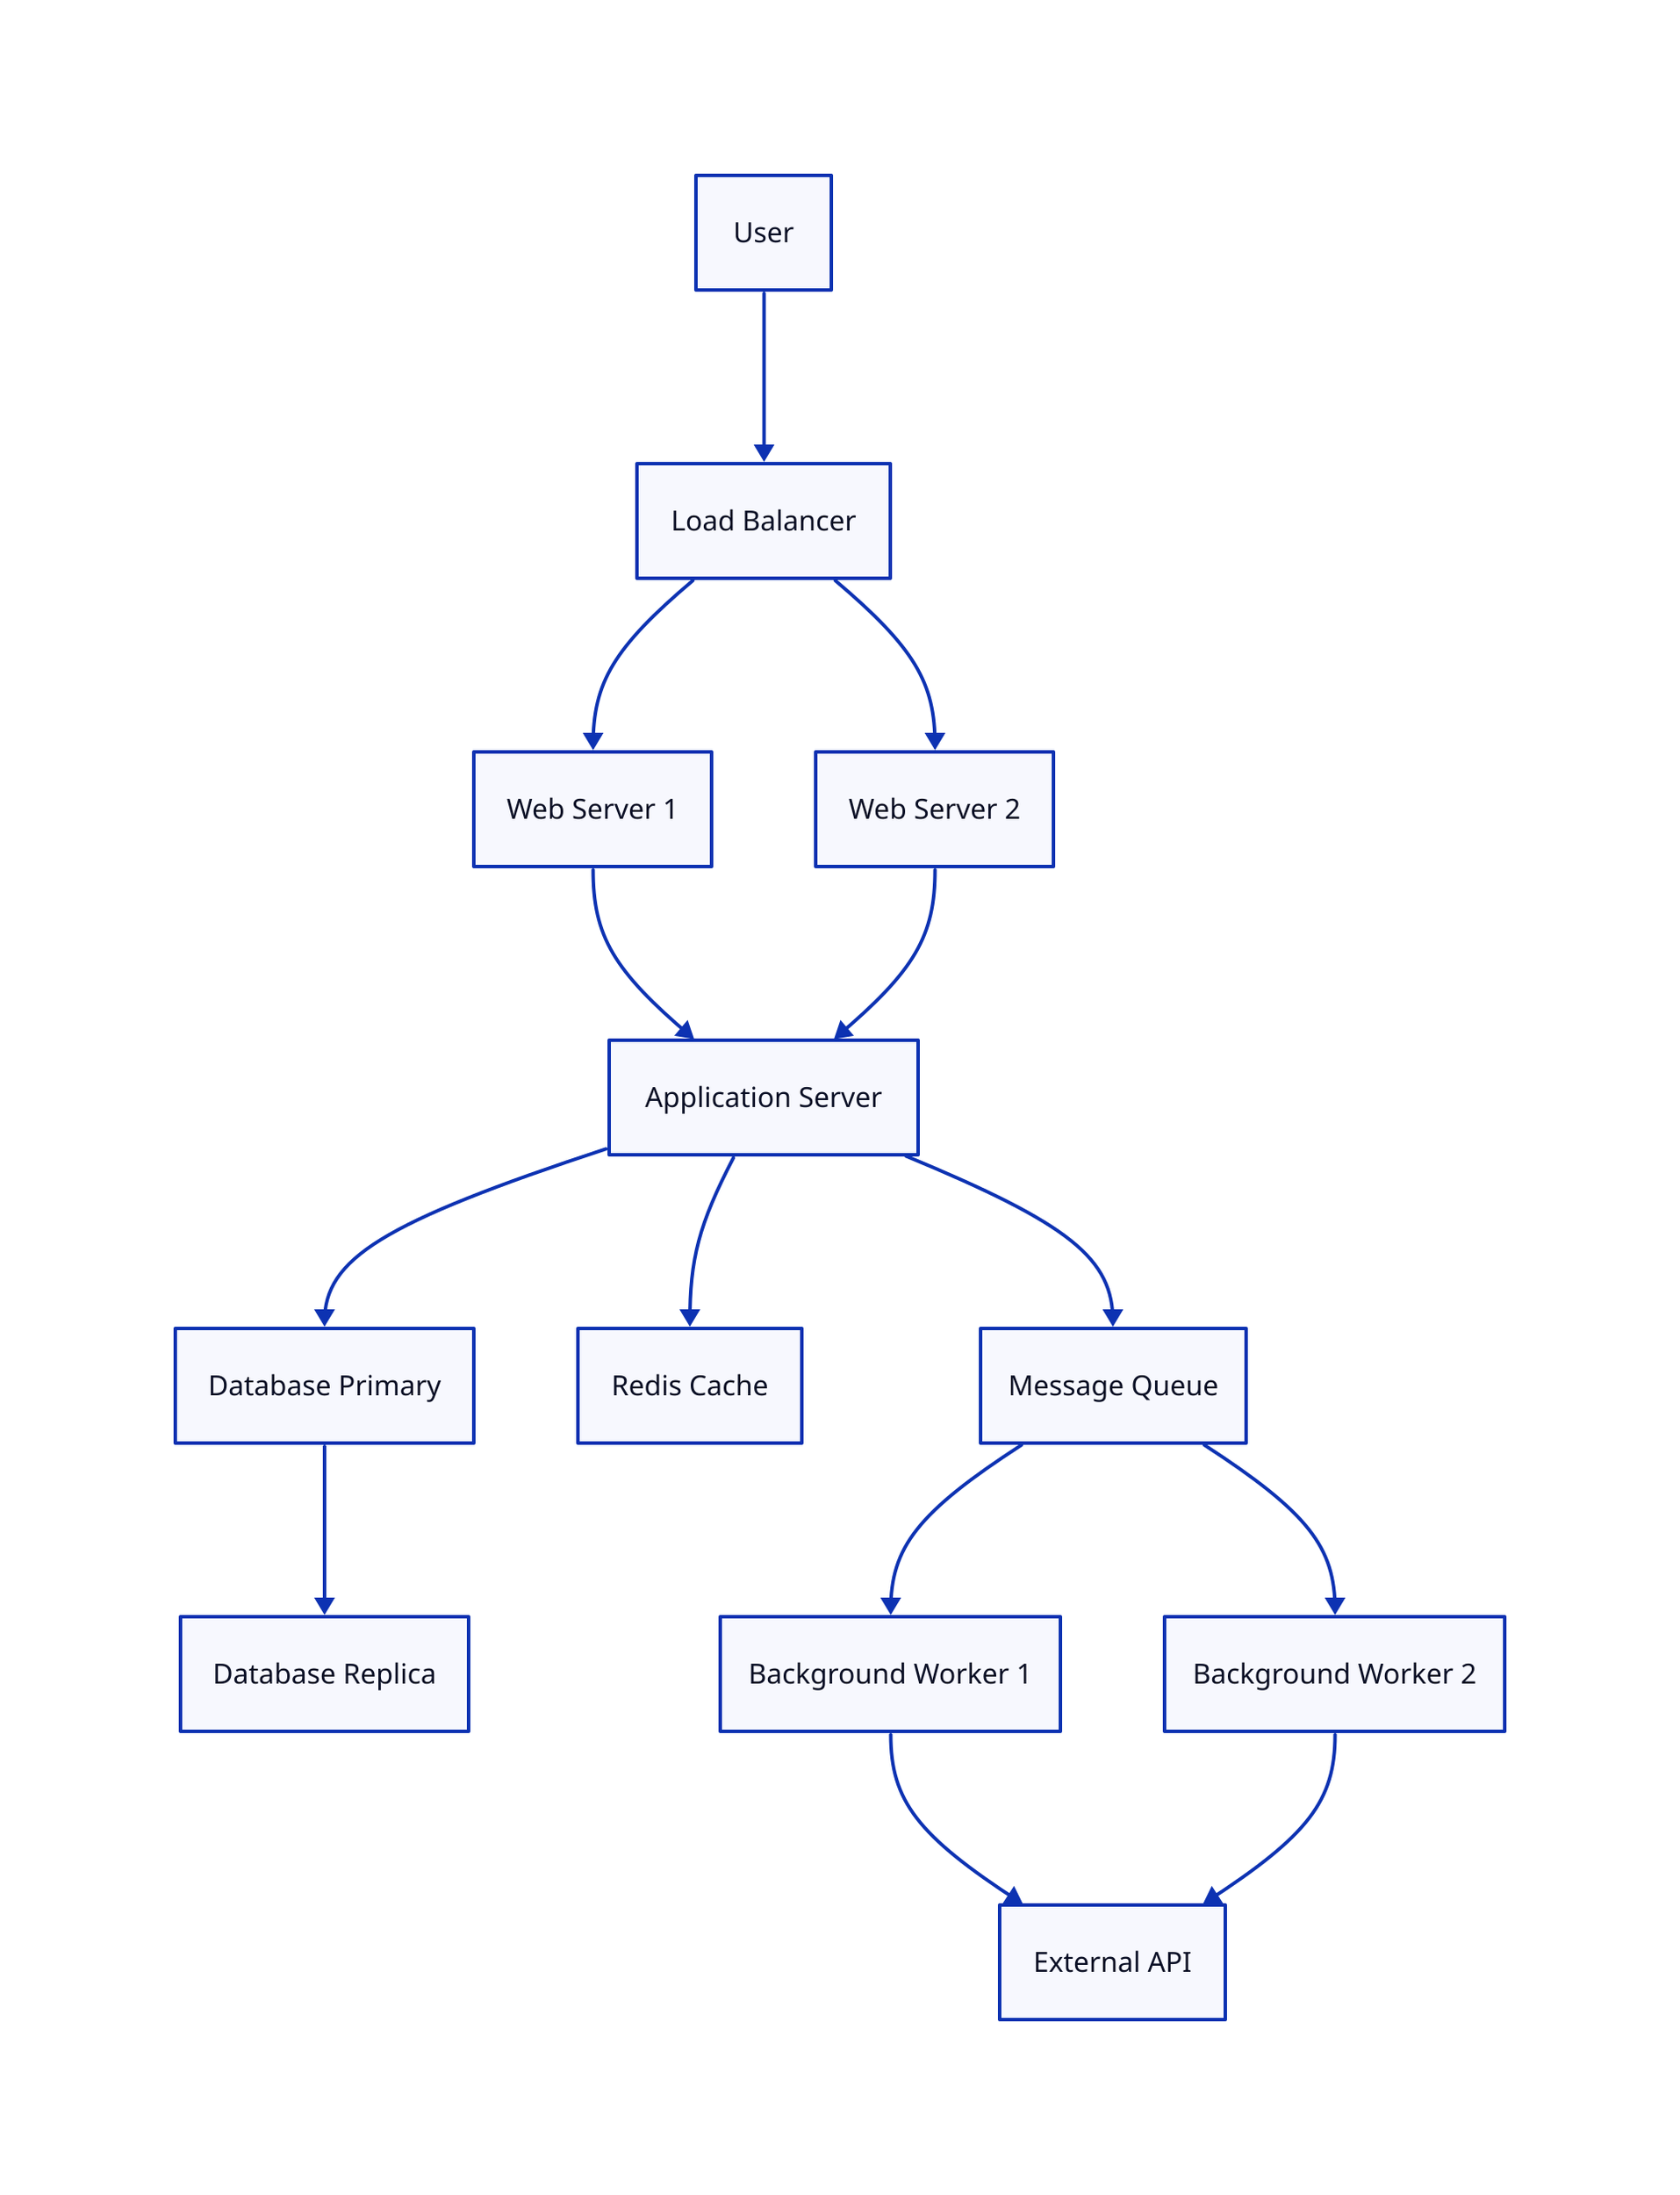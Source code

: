 vars: {
  d2-config: {
    layout-engine: dagre
  }
}

User -> LoadBalancer
LoadBalancer -> WebServer1
LoadBalancer -> WebServer2

WebServer1 -> ApplicationServer
WebServer2 -> ApplicationServer

ApplicationServer -> DatabasePrimary
ApplicationServer -> RedisCache
ApplicationServer -> MessageQueue

DatabasePrimary -> DatabaseReplica

MessageQueue -> BackgroundWorker1
MessageQueue -> BackgroundWorker2

BackgroundWorker1 -> ExternalAPI
BackgroundWorker2 -> ExternalAPI

# Assign classes
ApplicationServer.class: server
WebServer1.class: server
WebServer2.class: server
DatabasePrimary.class: database
DatabaseReplica.class: database
RedisCache.class: cache
MessageQueue.class: cache

# Labels (so names look nice in the diagram)
LoadBalancer.label: "Load Balancer"
WebServer1.label: "Web Server 1"
WebServer2.label: "Web Server 2"
ApplicationServer.label: "Application Server"
DatabasePrimary.label: "Database Primary"
DatabaseReplica.label: "Database Replica"
RedisCache.label: "Redis Cache"
MessageQueue.label: "Message Queue"
BackgroundWorker1.label: "Background Worker 1"
BackgroundWorker2.label: "Background Worker 2"
ExternalAPI.label: "External API"
